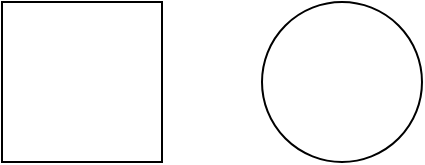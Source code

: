 <mxfile version="20.8.1" type="github">
  <diagram id="6zN18QuKZ5fs3XN26g8G" name="第 1 页">
    <mxGraphModel dx="2027" dy="1124" grid="1" gridSize="10" guides="1" tooltips="1" connect="1" arrows="1" fold="1" page="1" pageScale="1" pageWidth="827" pageHeight="1169" math="0" shadow="0">
      <root>
        <mxCell id="0" />
        <mxCell id="1" parent="0" />
        <mxCell id="_BncQp4rTHP6wQTxTalf-2" value="" style="whiteSpace=wrap;html=1;aspect=fixed;" vertex="1" parent="1">
          <mxGeometry x="150" y="260" width="80" height="80" as="geometry" />
        </mxCell>
        <mxCell id="_BncQp4rTHP6wQTxTalf-3" value="" style="ellipse;whiteSpace=wrap;html=1;aspect=fixed;" vertex="1" parent="1">
          <mxGeometry x="280" y="260" width="80" height="80" as="geometry" />
        </mxCell>
      </root>
    </mxGraphModel>
  </diagram>
</mxfile>
